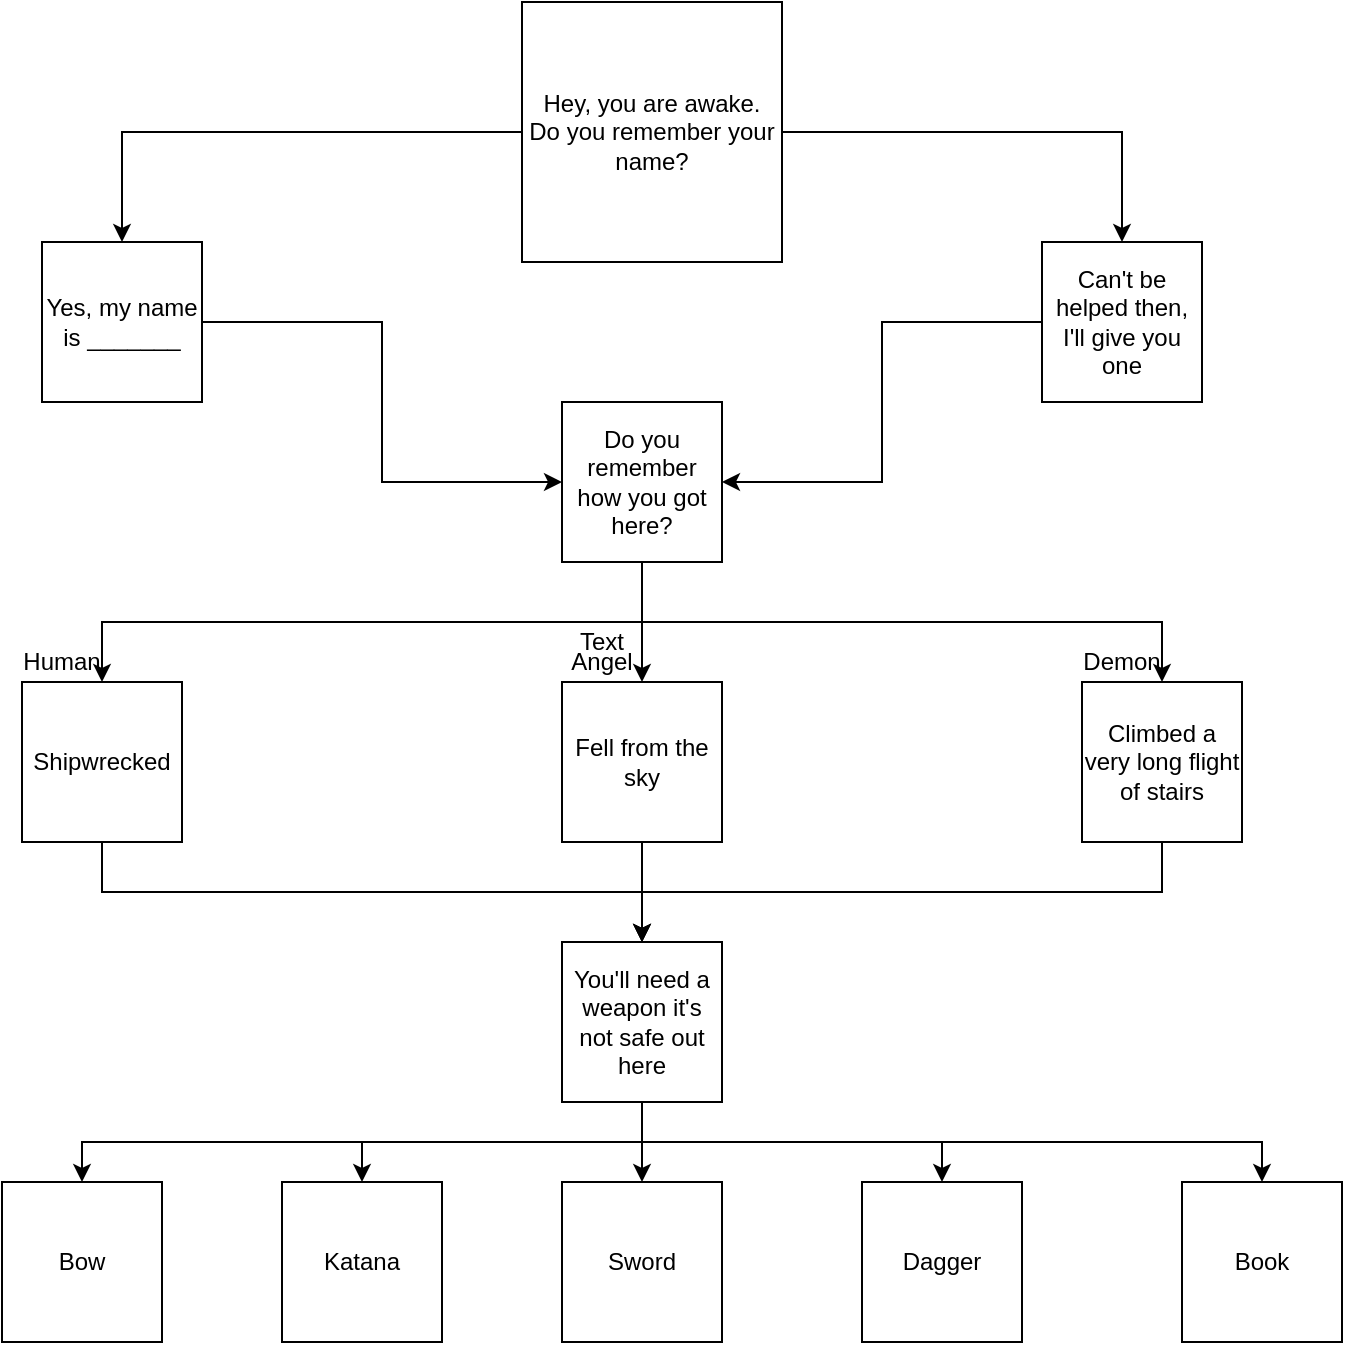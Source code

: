 <mxfile version="13.7.6" type="device"><diagram id="658v-xFIs8ywwzRNBadw" name="Page-1"><mxGraphModel dx="2062" dy="1105" grid="1" gridSize="10" guides="1" tooltips="1" connect="1" arrows="1" fold="1" page="1" pageScale="1" pageWidth="850" pageHeight="1100" math="0" shadow="0"><root><mxCell id="0"/><mxCell id="1" parent="0"/><mxCell id="RaXsiv0Qouspz_SLrdSc-13" style="edgeStyle=orthogonalEdgeStyle;rounded=0;orthogonalLoop=1;jettySize=auto;html=1;exitX=0.5;exitY=1;exitDx=0;exitDy=0;" edge="1" parent="1" source="RaXsiv0Qouspz_SLrdSc-1" target="RaXsiv0Qouspz_SLrdSc-10"><mxGeometry relative="1" as="geometry"/></mxCell><mxCell id="RaXsiv0Qouspz_SLrdSc-14" style="edgeStyle=orthogonalEdgeStyle;rounded=0;orthogonalLoop=1;jettySize=auto;html=1;exitX=0.5;exitY=1;exitDx=0;exitDy=0;" edge="1" parent="1" source="RaXsiv0Qouspz_SLrdSc-1" target="RaXsiv0Qouspz_SLrdSc-12"><mxGeometry relative="1" as="geometry"/></mxCell><mxCell id="RaXsiv0Qouspz_SLrdSc-15" style="edgeStyle=orthogonalEdgeStyle;rounded=0;orthogonalLoop=1;jettySize=auto;html=1;exitX=0.5;exitY=1;exitDx=0;exitDy=0;" edge="1" parent="1" source="RaXsiv0Qouspz_SLrdSc-1" target="RaXsiv0Qouspz_SLrdSc-9"><mxGeometry relative="1" as="geometry"/></mxCell><mxCell id="RaXsiv0Qouspz_SLrdSc-1" value="Do you remember how you got here?" style="whiteSpace=wrap;html=1;aspect=fixed;" vertex="1" parent="1"><mxGeometry x="400" y="200" width="80" height="80" as="geometry"/></mxCell><mxCell id="RaXsiv0Qouspz_SLrdSc-5" style="edgeStyle=orthogonalEdgeStyle;rounded=0;orthogonalLoop=1;jettySize=auto;html=1;entryX=0.5;entryY=0;entryDx=0;entryDy=0;" edge="1" parent="1" source="RaXsiv0Qouspz_SLrdSc-2" target="RaXsiv0Qouspz_SLrdSc-4"><mxGeometry relative="1" as="geometry"/></mxCell><mxCell id="RaXsiv0Qouspz_SLrdSc-6" style="edgeStyle=orthogonalEdgeStyle;rounded=0;orthogonalLoop=1;jettySize=auto;html=1;exitX=1;exitY=0.5;exitDx=0;exitDy=0;entryX=0.5;entryY=0;entryDx=0;entryDy=0;" edge="1" parent="1" source="RaXsiv0Qouspz_SLrdSc-2" target="RaXsiv0Qouspz_SLrdSc-3"><mxGeometry relative="1" as="geometry"/></mxCell><object label="Hey, you are awake.&lt;br&gt;Do you remember your name?" id="RaXsiv0Qouspz_SLrdSc-2"><mxCell style="whiteSpace=wrap;html=1;aspect=fixed;" vertex="1" parent="1"><mxGeometry x="380" width="130" height="130" as="geometry"/></mxCell></object><mxCell id="RaXsiv0Qouspz_SLrdSc-8" style="edgeStyle=orthogonalEdgeStyle;rounded=0;orthogonalLoop=1;jettySize=auto;html=1;exitX=0;exitY=0.5;exitDx=0;exitDy=0;entryX=1;entryY=0.5;entryDx=0;entryDy=0;" edge="1" parent="1" source="RaXsiv0Qouspz_SLrdSc-3" target="RaXsiv0Qouspz_SLrdSc-1"><mxGeometry relative="1" as="geometry"/></mxCell><mxCell id="RaXsiv0Qouspz_SLrdSc-3" value="Can't be helped then, I'll give you one" style="whiteSpace=wrap;html=1;aspect=fixed;" vertex="1" parent="1"><mxGeometry x="640" y="120" width="80" height="80" as="geometry"/></mxCell><mxCell id="RaXsiv0Qouspz_SLrdSc-7" style="edgeStyle=orthogonalEdgeStyle;rounded=0;orthogonalLoop=1;jettySize=auto;html=1;exitX=1;exitY=0.5;exitDx=0;exitDy=0;entryX=0;entryY=0.5;entryDx=0;entryDy=0;" edge="1" parent="1" source="RaXsiv0Qouspz_SLrdSc-4" target="RaXsiv0Qouspz_SLrdSc-1"><mxGeometry relative="1" as="geometry"/></mxCell><mxCell id="RaXsiv0Qouspz_SLrdSc-4" value="Yes, my name is _______" style="whiteSpace=wrap;html=1;aspect=fixed;" vertex="1" parent="1"><mxGeometry x="140" y="120" width="80" height="80" as="geometry"/></mxCell><mxCell id="RaXsiv0Qouspz_SLrdSc-22" style="edgeStyle=orthogonalEdgeStyle;rounded=0;orthogonalLoop=1;jettySize=auto;html=1;exitX=0.5;exitY=1;exitDx=0;exitDy=0;" edge="1" parent="1" source="RaXsiv0Qouspz_SLrdSc-9" target="RaXsiv0Qouspz_SLrdSc-11"><mxGeometry relative="1" as="geometry"/></mxCell><mxCell id="RaXsiv0Qouspz_SLrdSc-9" value="Climbed a very long flight of stairs" style="whiteSpace=wrap;html=1;aspect=fixed;" vertex="1" parent="1"><mxGeometry x="660" y="340" width="80" height="80" as="geometry"/></mxCell><mxCell id="RaXsiv0Qouspz_SLrdSc-21" style="edgeStyle=orthogonalEdgeStyle;rounded=0;orthogonalLoop=1;jettySize=auto;html=1;exitX=0.5;exitY=1;exitDx=0;exitDy=0;" edge="1" parent="1" source="RaXsiv0Qouspz_SLrdSc-10" target="RaXsiv0Qouspz_SLrdSc-11"><mxGeometry relative="1" as="geometry"/></mxCell><mxCell id="RaXsiv0Qouspz_SLrdSc-10" value="Shipwrecked" style="whiteSpace=wrap;html=1;aspect=fixed;" vertex="1" parent="1"><mxGeometry x="130" y="340" width="80" height="80" as="geometry"/></mxCell><mxCell id="RaXsiv0Qouspz_SLrdSc-28" style="edgeStyle=orthogonalEdgeStyle;rounded=0;orthogonalLoop=1;jettySize=auto;html=1;exitX=0.5;exitY=1;exitDx=0;exitDy=0;entryX=0.5;entryY=0;entryDx=0;entryDy=0;" edge="1" parent="1" source="RaXsiv0Qouspz_SLrdSc-11" target="RaXsiv0Qouspz_SLrdSc-24"><mxGeometry relative="1" as="geometry"/></mxCell><mxCell id="RaXsiv0Qouspz_SLrdSc-29" style="edgeStyle=orthogonalEdgeStyle;rounded=0;orthogonalLoop=1;jettySize=auto;html=1;exitX=0.5;exitY=1;exitDx=0;exitDy=0;entryX=0.5;entryY=0;entryDx=0;entryDy=0;" edge="1" parent="1" source="RaXsiv0Qouspz_SLrdSc-11" target="RaXsiv0Qouspz_SLrdSc-27"><mxGeometry relative="1" as="geometry"/></mxCell><mxCell id="RaXsiv0Qouspz_SLrdSc-30" style="edgeStyle=orthogonalEdgeStyle;rounded=0;orthogonalLoop=1;jettySize=auto;html=1;exitX=0.5;exitY=1;exitDx=0;exitDy=0;entryX=0.5;entryY=0;entryDx=0;entryDy=0;" edge="1" parent="1" source="RaXsiv0Qouspz_SLrdSc-11" target="RaXsiv0Qouspz_SLrdSc-25"><mxGeometry relative="1" as="geometry"/></mxCell><mxCell id="RaXsiv0Qouspz_SLrdSc-31" style="edgeStyle=orthogonalEdgeStyle;rounded=0;orthogonalLoop=1;jettySize=auto;html=1;exitX=0.5;exitY=1;exitDx=0;exitDy=0;entryX=0.5;entryY=0;entryDx=0;entryDy=0;" edge="1" parent="1" source="RaXsiv0Qouspz_SLrdSc-11" target="RaXsiv0Qouspz_SLrdSc-26"><mxGeometry relative="1" as="geometry"/></mxCell><mxCell id="RaXsiv0Qouspz_SLrdSc-32" style="edgeStyle=orthogonalEdgeStyle;rounded=0;orthogonalLoop=1;jettySize=auto;html=1;exitX=0.5;exitY=1;exitDx=0;exitDy=0;entryX=0.5;entryY=0;entryDx=0;entryDy=0;" edge="1" parent="1" source="RaXsiv0Qouspz_SLrdSc-11" target="RaXsiv0Qouspz_SLrdSc-23"><mxGeometry relative="1" as="geometry"/></mxCell><mxCell id="RaXsiv0Qouspz_SLrdSc-11" value="You'll need a weapon it's not safe out here" style="whiteSpace=wrap;html=1;aspect=fixed;" vertex="1" parent="1"><mxGeometry x="400" y="470" width="80" height="80" as="geometry"/></mxCell><mxCell id="RaXsiv0Qouspz_SLrdSc-20" style="edgeStyle=orthogonalEdgeStyle;rounded=0;orthogonalLoop=1;jettySize=auto;html=1;exitX=0.5;exitY=1;exitDx=0;exitDy=0;entryX=0.5;entryY=0;entryDx=0;entryDy=0;" edge="1" parent="1" source="RaXsiv0Qouspz_SLrdSc-12" target="RaXsiv0Qouspz_SLrdSc-11"><mxGeometry relative="1" as="geometry"/></mxCell><mxCell id="RaXsiv0Qouspz_SLrdSc-12" value="Fell from the sky" style="whiteSpace=wrap;html=1;aspect=fixed;" vertex="1" parent="1"><mxGeometry x="400" y="340" width="80" height="80" as="geometry"/></mxCell><mxCell id="RaXsiv0Qouspz_SLrdSc-16" value="Human" style="text;html=1;strokeColor=none;fillColor=none;align=center;verticalAlign=middle;whiteSpace=wrap;rounded=0;" vertex="1" parent="1"><mxGeometry x="130" y="320" width="40" height="20" as="geometry"/></mxCell><mxCell id="RaXsiv0Qouspz_SLrdSc-17" value="Angel" style="text;html=1;strokeColor=none;fillColor=none;align=center;verticalAlign=middle;whiteSpace=wrap;rounded=0;" vertex="1" parent="1"><mxGeometry x="400" y="320" width="40" height="20" as="geometry"/></mxCell><mxCell id="RaXsiv0Qouspz_SLrdSc-18" value="Text" style="text;html=1;strokeColor=none;fillColor=none;align=center;verticalAlign=middle;whiteSpace=wrap;rounded=0;" vertex="1" parent="1"><mxGeometry x="400" y="310" width="40" height="20" as="geometry"/></mxCell><mxCell id="RaXsiv0Qouspz_SLrdSc-19" value="Demon" style="text;html=1;strokeColor=none;fillColor=none;align=center;verticalAlign=middle;whiteSpace=wrap;rounded=0;" vertex="1" parent="1"><mxGeometry x="660" y="320" width="40" height="20" as="geometry"/></mxCell><mxCell id="RaXsiv0Qouspz_SLrdSc-23" value="Book" style="whiteSpace=wrap;html=1;aspect=fixed;" vertex="1" parent="1"><mxGeometry x="710" y="590" width="80" height="80" as="geometry"/></mxCell><mxCell id="RaXsiv0Qouspz_SLrdSc-24" value="Sword" style="whiteSpace=wrap;html=1;aspect=fixed;" vertex="1" parent="1"><mxGeometry x="400" y="590" width="80" height="80" as="geometry"/></mxCell><mxCell id="RaXsiv0Qouspz_SLrdSc-25" value="Bow" style="whiteSpace=wrap;html=1;aspect=fixed;" vertex="1" parent="1"><mxGeometry x="120" y="590" width="80" height="80" as="geometry"/></mxCell><mxCell id="RaXsiv0Qouspz_SLrdSc-26" value="Dagger" style="whiteSpace=wrap;html=1;aspect=fixed;" vertex="1" parent="1"><mxGeometry x="550" y="590" width="80" height="80" as="geometry"/></mxCell><mxCell id="RaXsiv0Qouspz_SLrdSc-27" value="Katana" style="whiteSpace=wrap;html=1;aspect=fixed;" vertex="1" parent="1"><mxGeometry x="260" y="590" width="80" height="80" as="geometry"/></mxCell></root></mxGraphModel></diagram></mxfile>